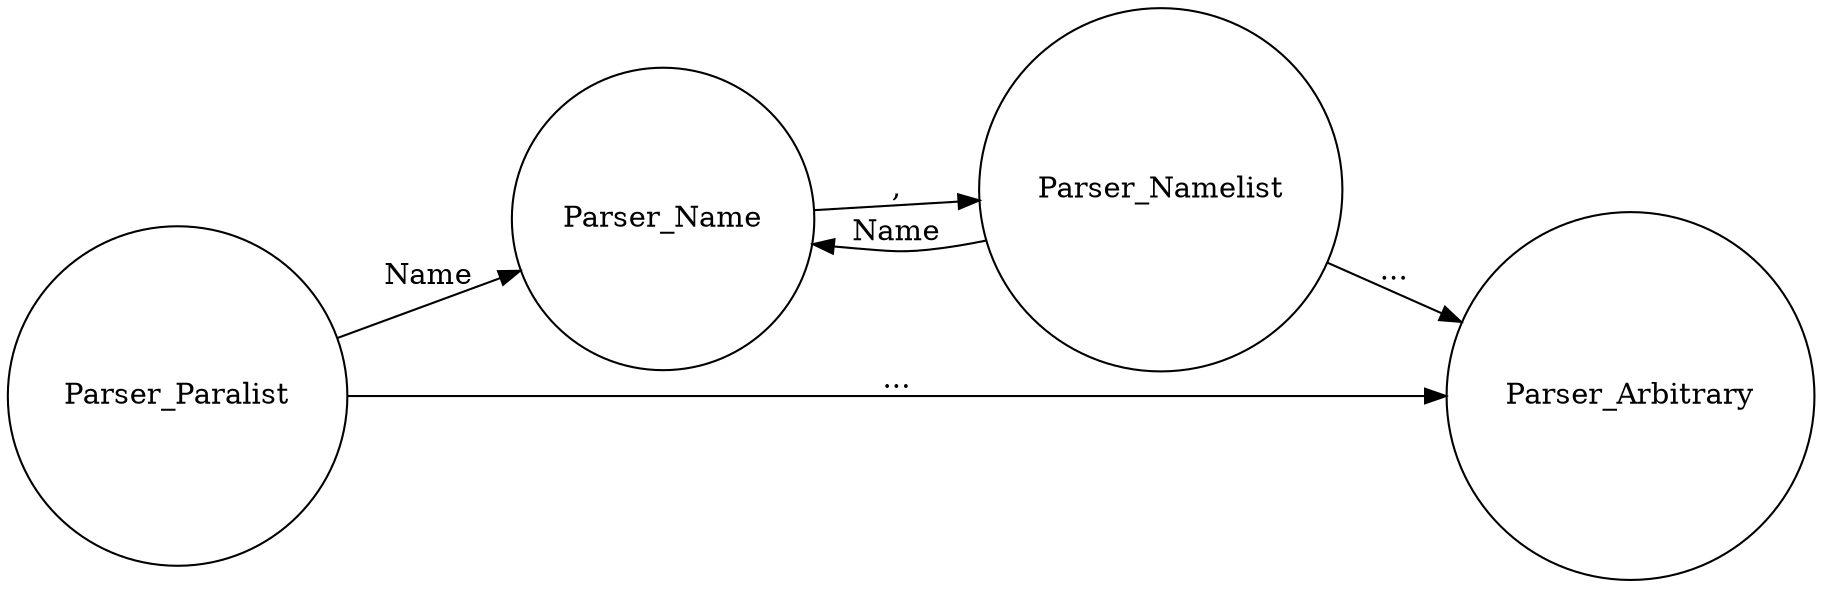 
digraph stat {
  rankdir=LR;
	node [shape = circle];
  Parser_Paralist -> Parser_Name[label="Name"];
  Parser_Paralist -> Parser_Arbitrary[label="..."];
  Parser_Name -> Parser_Namelist[label=","];
  Parser_Namelist -> Parser_Name[label="Name"];
  Parser_Namelist -> Parser_Arbitrary[label="..."];
}

